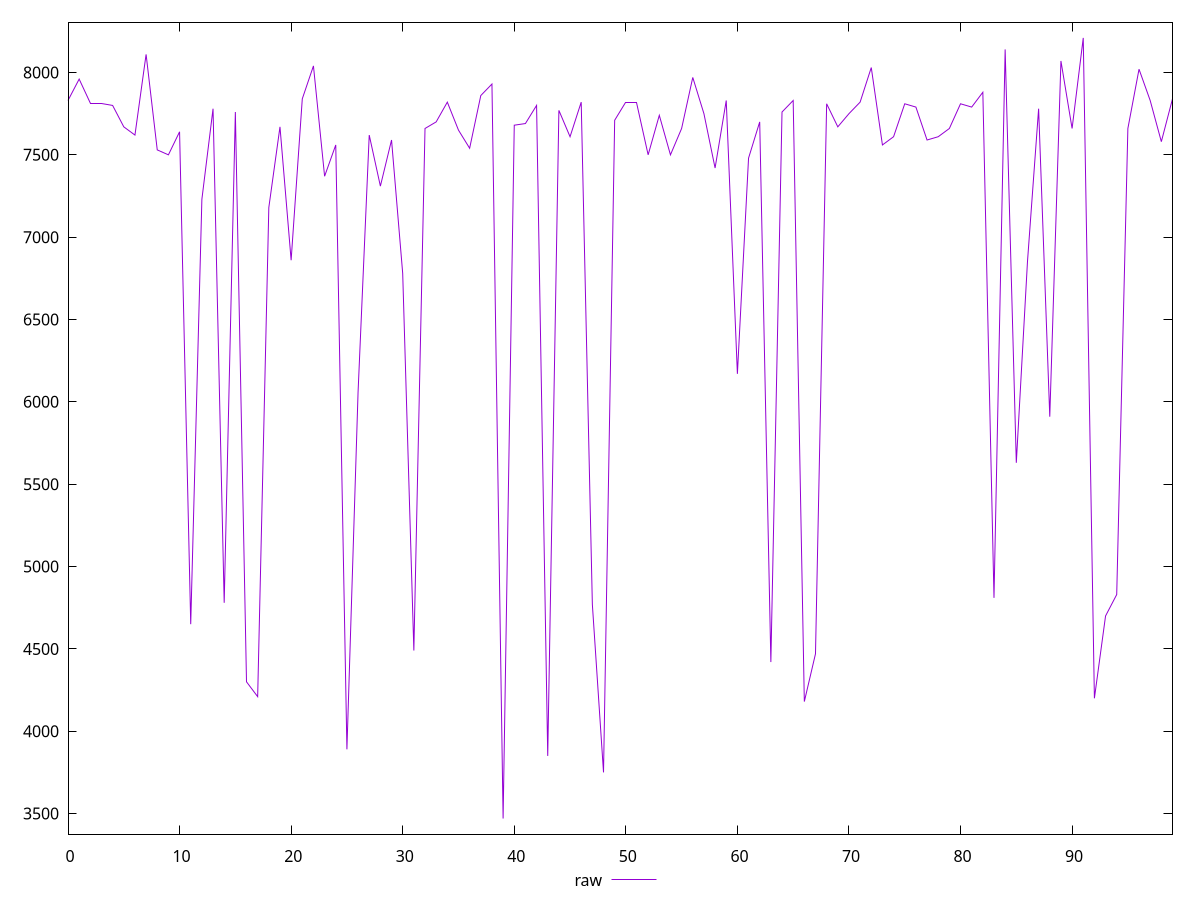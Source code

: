 reset

$raw <<EOF
0 7830
1 7960
2 7810
3 7810
4 7800
5 7670
6 7620
7 8110
8 7530
9 7500
10 7640
11 4650
12 7230
13 7780
14 4780
15 7760
16 4300
17 4210
18 7180
19 7670
20 6860
21 7840
22 8040
23 7370
24 7560
25 3890
26 6060
27 7620
28 7310
29 7590
30 6780
31 4490
32 7660
33 7700
34 7820
35 7650
36 7540
37 7860
38 7930
39 3470
40 7680
41 7690
42 7800
43 3850
44 7770
45 7610
46 7820
47 4770
48 3750
49 7710
50 7820
51 7820
52 7500
53 7740
54 7500
55 7660
56 7970
57 7750
58 7420
59 7830
60 6170
61 7480
62 7700
63 4420
64 7760
65 7830
66 4180
67 4470
68 7810
69 7670
70 7750
71 7820
72 8030
73 7560
74 7610
75 7810
76 7790
77 7590
78 7610
79 7660
80 7810
81 7790
82 7880
83 4810
84 8140
85 5630
86 6850
87 7780
88 5910
89 8070
90 7660
91 8210
92 4200
93 4700
94 4830
95 7660
96 8020
97 7830
98 7580
99 7840
EOF

set key outside below
set xrange [0:99]
set yrange [3375.2:8304.8]
set trange [3375.2:8304.8]
set terminal svg size 640, 500 enhanced background rgb 'white'
set output "report_00013_2021-02-09T12-04-24.940Z/uses-text-compression/samples/pages/raw/values.svg"

plot $raw title "raw" with line

reset
